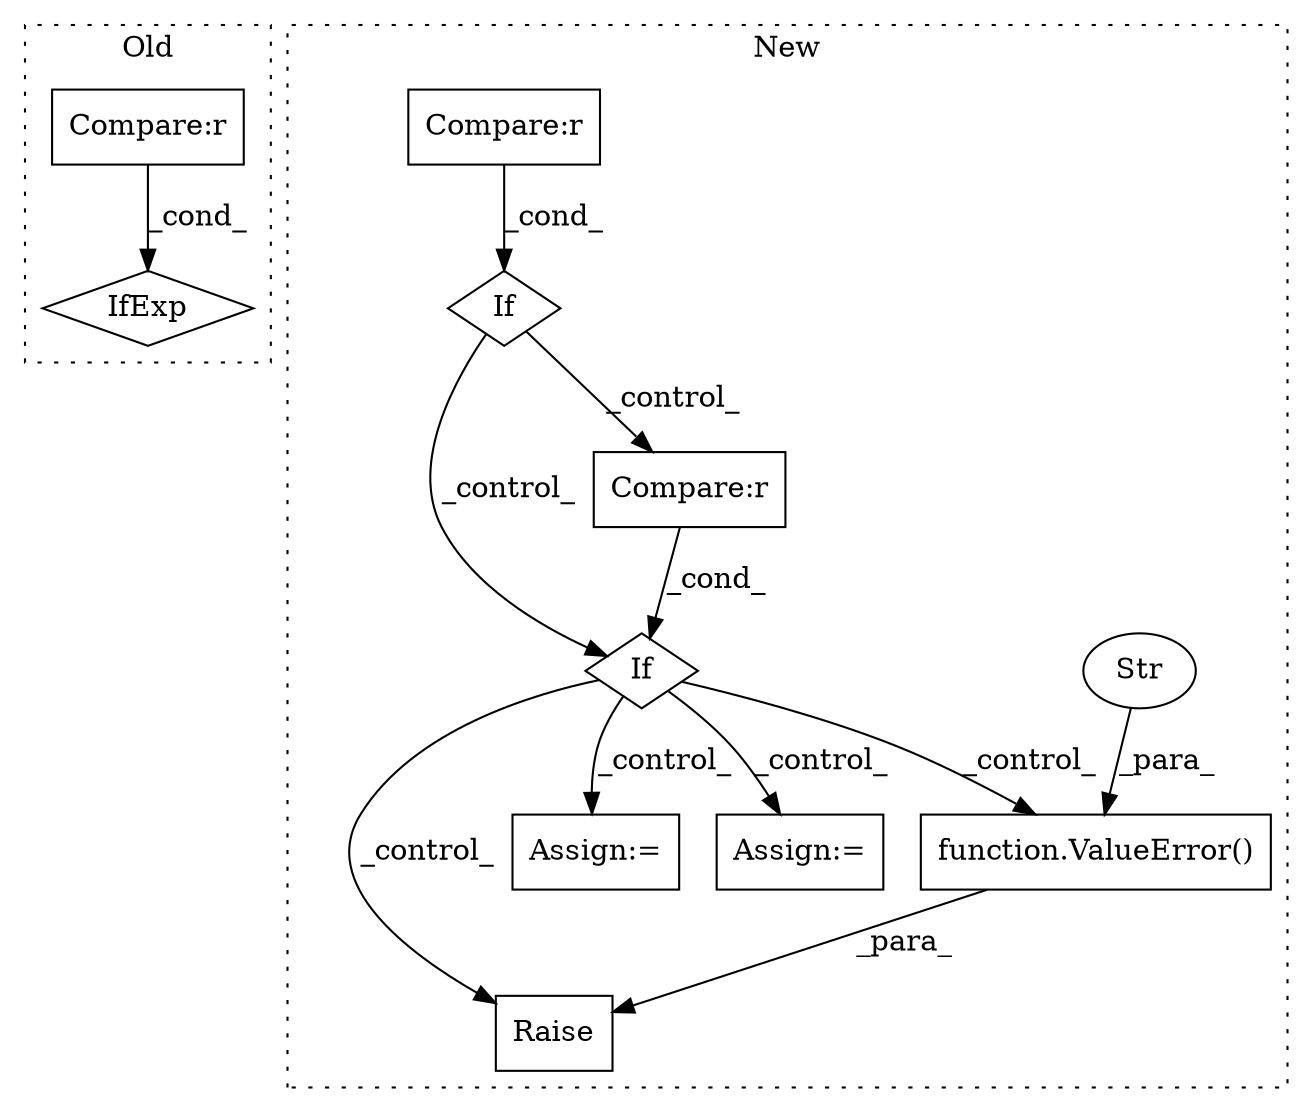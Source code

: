 digraph G {
subgraph cluster0 {
1 [label="IfExp" a="51" s="25417,25496" l="16,18" shape="diamond"];
11 [label="Compare:r" a="40" s="25433" l="29" shape="box"];
label = "Old";
style="dotted";
}
subgraph cluster1 {
2 [label="function.ValueError()" a="75" s="25951,26008" l="11,1" shape="box"];
3 [label="Raise" a="91" s="25945" l="6" shape="box"];
4 [label="If" a="96" s="25642" l="3" shape="diamond"];
5 [label="Str" a="66" s="25962" l="46" shape="ellipse"];
6 [label="Assign:=" a="68" s="26237" l="4" shape="box"];
7 [label="Assign:=" a="68" s="26197" l="4" shape="box"];
8 [label="If" a="96" s="25893" l="3" shape="diamond"];
9 [label="Compare:r" a="40" s="25896" l="31" shape="box"];
10 [label="Compare:r" a="40" s="25645" l="22" shape="box"];
label = "New";
style="dotted";
}
2 -> 3 [label="_para_"];
4 -> 8 [label="_control_"];
4 -> 9 [label="_control_"];
5 -> 2 [label="_para_"];
8 -> 7 [label="_control_"];
8 -> 2 [label="_control_"];
8 -> 3 [label="_control_"];
8 -> 6 [label="_control_"];
9 -> 8 [label="_cond_"];
10 -> 4 [label="_cond_"];
11 -> 1 [label="_cond_"];
}